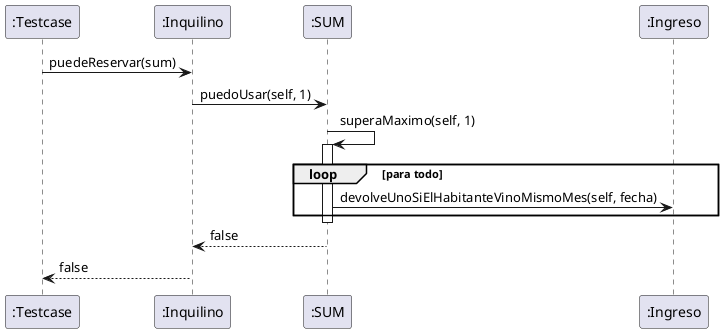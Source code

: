 @startuml

/'
' Inquilino
' Inquilino
' EspacioComun
'/

":Testcase" -> ":Inquilino": puedeReservar(sum)

/'
 ' Porque 'self'? Seguro le vas a pedir algo.  
 '/
":Inquilino" -> ":SUM": puedoUsar(self, 1)
":SUM" -> ":SUM": superaMaximo(self, 1)
activate ":SUM"
        loop para todo 
                ":SUM" -> ":Ingreso": devolveUnoSiElHabitanteVinoMismoMes(self, fecha)
        end
deactivate ":SUM"
":SUM" --> ":Inquilino": false
":Inquilino" --> ":Testcase": false


@enduml
